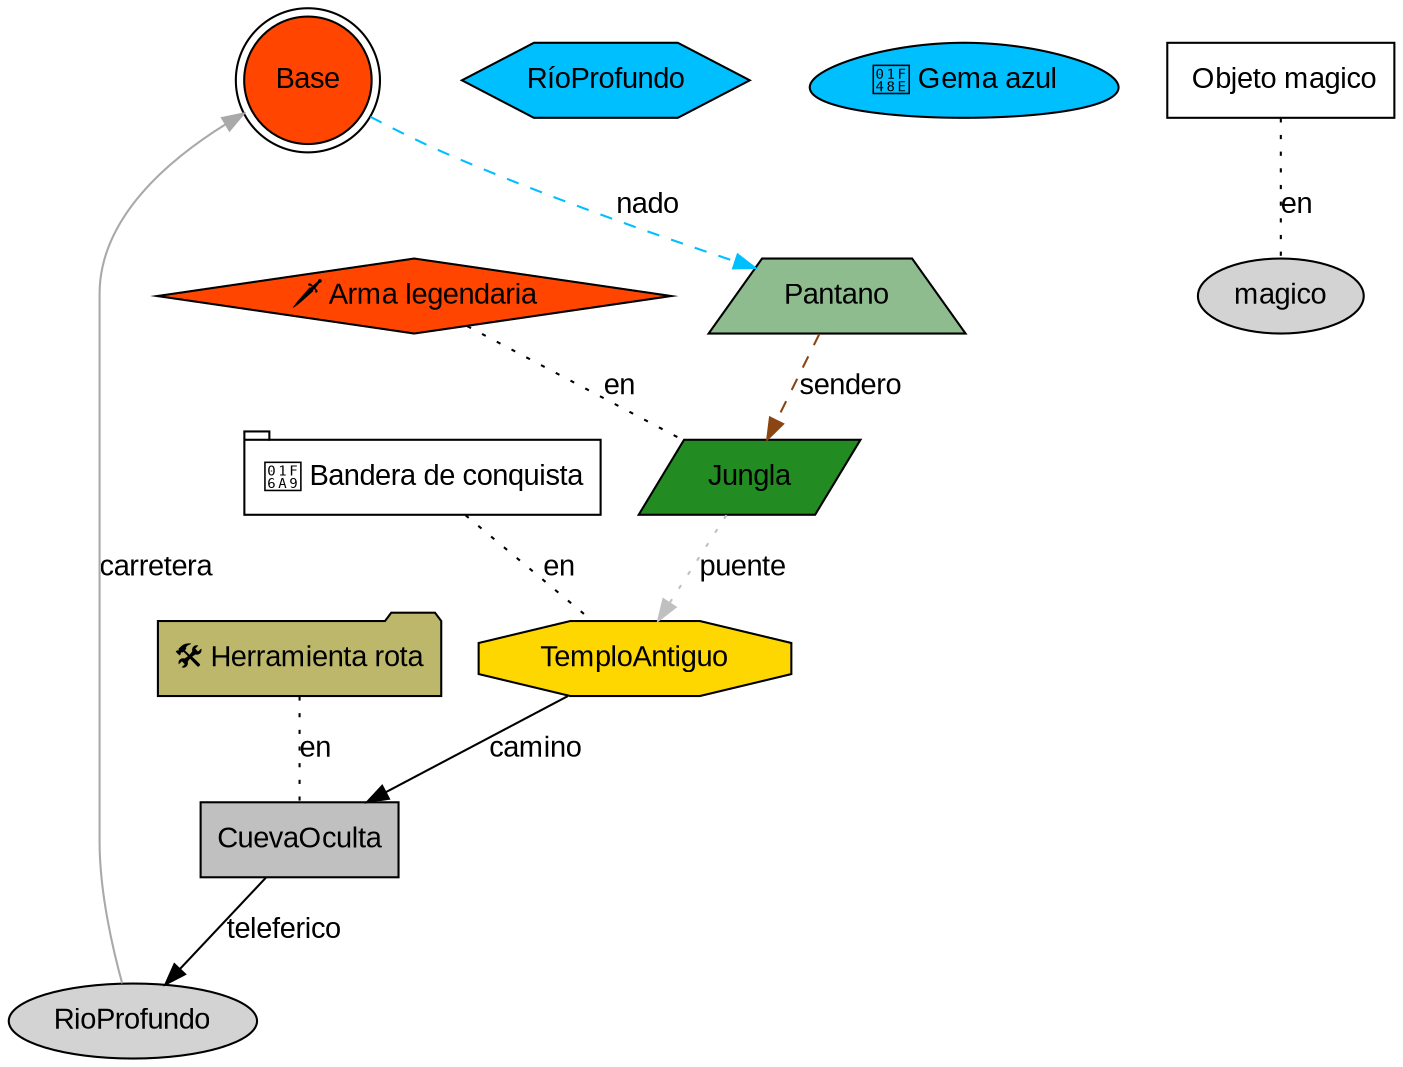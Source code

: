 digraph "Expedicion Volcanica" {
  // Configuración general
  graph [fontname="Arial", rankdir=TB, overlap=false, splines=true];
  node [fontname="Arial", style=filled];
  edge [fontname="Arial"];

  // Lugares
  "Base" [shape=doublecircle, fillcolor="orangered", label="Base", pos="0,0!"];
  "Pantano" [shape=trapezium, fillcolor="darkseagreen", label="Pantano", pos="1,2!"];
  "Jungla" [shape=parallelogram, fillcolor="forestgreen", label="Jungla", pos="2,4!"];
  "TemploAntiguo" [shape=octagon, fillcolor="gold", label="TemploAntiguo", pos="4,3!"];
  "RíoProfundo" [shape=hexagon, fillcolor="deepskyblue", label="RíoProfundo", pos="3,1!"];
  "CuevaOculta" [shape=box, fillcolor="gray", label="CuevaOculta", pos="5,0!"];

  // Objetos en coordenadas específicas
  "obj_Gema_azul" [shape=egg, fillcolor="deepskyblue", label="💎 Gema azul", pos="4,2!"];

  // Objetos en lugares
  "obj_Arma_legendaria" [shape=diamond, fillcolor="orangered", label="🗡️ Arma legendaria"];
  "obj_Arma_legendaria" -> "Jungla" [label="en", dir=none, style=dotted];
  "obj_Bandera_de_conquista" [shape=tab, fillcolor="white", label="🚩 Bandera de conquista"];
  "obj_Bandera_de_conquista" -> "TemploAntiguo" [label="en", dir=none, style=dotted];
  "obj_Objeto_magico" [shape=box, fillcolor="white", label=" Objeto magico"];
  "obj_Objeto_magico" -> "magico" [label="en", dir=none, style=dotted];
  "obj_Herramienta_rota" [shape=folder, fillcolor="darkkhaki", label="🛠️ Herramienta rota"];
  "obj_Herramienta_rota" -> "CuevaOculta" [label="en", dir=none, style=dotted];

  // Conexiones entre lugares
  "Base" -> "Pantano" [label="nado", color="deepskyblue", style=dashed];
  "Pantano" -> "Jungla" [label="sendero", color="saddlebrown", style=dashed];
  "Jungla" -> "TemploAntiguo" [label="puente", color="gray", style=dotted];
  "TemploAntiguo" -> "CuevaOculta" [label="camino", color="black", style=solid];
  "RioProfundo" -> "Base" [label="carretera", color="darkgray", style=solid];
  "CuevaOculta" -> "RioProfundo" [label="teleferico", color="black", style=solid];
}
